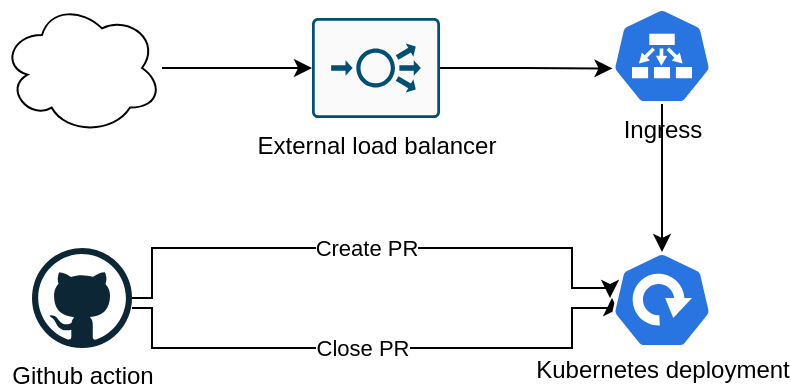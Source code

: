 <mxfile version="13.6.2" type="github">
  <diagram id="MgOxL-Xrrcb5obOeqDXg" name="Page-1">
    <mxGraphModel dx="2060" dy="1168" grid="1" gridSize="10" guides="1" tooltips="1" connect="1" arrows="1" fold="1" page="1" pageScale="1" pageWidth="850" pageHeight="1100" math="0" shadow="0">
      <root>
        <mxCell id="0" />
        <mxCell id="1" parent="0" />
        <mxCell id="H9q4kdetEX1xCtu5DDNv-1" style="edgeStyle=orthogonalEdgeStyle;rounded=0;orthogonalLoop=1;jettySize=auto;html=1;entryX=-0.02;entryY=0.479;entryDx=0;entryDy=0;entryPerimeter=0;exitX=1;exitY=0.5;exitDx=0;exitDy=0;exitPerimeter=0;" edge="1" parent="1" source="H9q4kdetEX1xCtu5DDNv-5" target="H9q4kdetEX1xCtu5DDNv-6">
          <mxGeometry relative="1" as="geometry">
            <mxPoint x="160" y="380" as="sourcePoint" />
            <Array as="points">
              <mxPoint x="120" y="395" />
              <mxPoint x="120" y="370" />
              <mxPoint x="330" y="370" />
              <mxPoint x="330" y="390" />
              <mxPoint x="349" y="390" />
            </Array>
          </mxGeometry>
        </mxCell>
        <mxCell id="H9q4kdetEX1xCtu5DDNv-2" value="Create PR" style="edgeLabel;html=1;align=center;verticalAlign=middle;resizable=0;points=[];" vertex="1" connectable="0" parent="H9q4kdetEX1xCtu5DDNv-1">
          <mxGeometry x="0.163" y="1" relative="1" as="geometry">
            <mxPoint x="-26.24" y="1" as="offset" />
          </mxGeometry>
        </mxCell>
        <mxCell id="H9q4kdetEX1xCtu5DDNv-3" style="edgeStyle=orthogonalEdgeStyle;rounded=0;orthogonalLoop=1;jettySize=auto;html=1;" edge="1" parent="1" source="H9q4kdetEX1xCtu5DDNv-5">
          <mxGeometry relative="1" as="geometry">
            <mxPoint x="350" y="395.0" as="targetPoint" />
            <mxPoint x="120" y="400" as="sourcePoint" />
            <Array as="points">
              <mxPoint x="120" y="400" />
              <mxPoint x="120" y="420" />
              <mxPoint x="330" y="420" />
              <mxPoint x="330" y="400" />
              <mxPoint x="350" y="400" />
            </Array>
          </mxGeometry>
        </mxCell>
        <mxCell id="H9q4kdetEX1xCtu5DDNv-4" value="Close PR" style="edgeLabel;html=1;align=center;verticalAlign=middle;resizable=0;points=[];" vertex="1" connectable="0" parent="H9q4kdetEX1xCtu5DDNv-3">
          <mxGeometry x="-0.132" y="1" relative="1" as="geometry">
            <mxPoint x="11.55" y="1" as="offset" />
          </mxGeometry>
        </mxCell>
        <mxCell id="H9q4kdetEX1xCtu5DDNv-5" value="Github action" style="dashed=0;outlineConnect=0;html=1;align=center;labelPosition=center;verticalLabelPosition=bottom;verticalAlign=top;shape=mxgraph.weblogos.github" vertex="1" parent="1">
          <mxGeometry x="60" y="370" width="50" height="50" as="geometry" />
        </mxCell>
        <mxCell id="H9q4kdetEX1xCtu5DDNv-6" value="Kubernetes deployment" style="html=1;dashed=0;whitespace=wrap;fillColor=#2875E2;strokeColor=#ffffff;points=[[0.005,0.63,0],[0.1,0.2,0],[0.9,0.2,0],[0.5,0,0],[0.995,0.63,0],[0.72,0.99,0],[0.5,1,0],[0.28,0.99,0]];shape=mxgraph.kubernetes.icon;prIcon=deploy;spacingTop=70;" vertex="1" parent="1">
          <mxGeometry x="350" y="372" width="50" height="48" as="geometry" />
        </mxCell>
        <mxCell id="H9q4kdetEX1xCtu5DDNv-7" style="edgeStyle=orthogonalEdgeStyle;rounded=0;orthogonalLoop=1;jettySize=auto;html=1;entryX=0.5;entryY=0;entryDx=0;entryDy=0;entryPerimeter=0;" edge="1" parent="1" source="H9q4kdetEX1xCtu5DDNv-8" target="H9q4kdetEX1xCtu5DDNv-6">
          <mxGeometry relative="1" as="geometry" />
        </mxCell>
        <mxCell id="H9q4kdetEX1xCtu5DDNv-8" value="&lt;p style=&quot;line-height: 150%&quot;&gt;Ingress&lt;/p&gt;" style="html=1;dashed=0;whitespace=wrap;fillColor=#2875E2;strokeColor=#ffffff;points=[[0.005,0.63,0],[0.1,0.2,0],[0.9,0.2,0],[0.5,0,0],[0.995,0.63,0],[0.72,0.99,0],[0.5,1,0],[0.28,0.99,0]];shape=mxgraph.kubernetes.icon;prIcon=ep;spacingTop=72;" vertex="1" parent="1">
          <mxGeometry x="350" y="250" width="50" height="48" as="geometry" />
        </mxCell>
        <mxCell id="H9q4kdetEX1xCtu5DDNv-9" style="edgeStyle=orthogonalEdgeStyle;rounded=0;orthogonalLoop=1;jettySize=auto;html=1;entryX=0.005;entryY=0.63;entryDx=0;entryDy=0;entryPerimeter=0;" edge="1" parent="1" source="H9q4kdetEX1xCtu5DDNv-10" target="H9q4kdetEX1xCtu5DDNv-8">
          <mxGeometry relative="1" as="geometry" />
        </mxCell>
        <mxCell id="H9q4kdetEX1xCtu5DDNv-10" value="&lt;div&gt;External load balancer&lt;/div&gt;" style="points=[[0.015,0.015,0],[0.985,0.015,0],[0.985,0.985,0],[0.015,0.985,0],[0.25,0,0],[0.5,0,0],[0.75,0,0],[1,0.25,0],[1,0.5,0],[1,0.75,0],[0.75,1,0],[0.5,1,0],[0.25,1,0],[0,0.75,0],[0,0.5,0],[0,0.25,0]];verticalLabelPosition=bottom;html=1;verticalAlign=top;aspect=fixed;align=center;pointerEvents=1;shape=mxgraph.cisco19.rect;prIcon=load_balancer;fillColor=#FAFAFA;strokeColor=#005073;" vertex="1" parent="1">
          <mxGeometry x="200" y="255" width="64" height="50" as="geometry" />
        </mxCell>
        <mxCell id="H9q4kdetEX1xCtu5DDNv-11" style="edgeStyle=orthogonalEdgeStyle;rounded=0;orthogonalLoop=1;jettySize=auto;html=1;entryX=0;entryY=0.5;entryDx=0;entryDy=0;entryPerimeter=0;" edge="1" parent="1" source="H9q4kdetEX1xCtu5DDNv-12" target="H9q4kdetEX1xCtu5DDNv-10">
          <mxGeometry relative="1" as="geometry" />
        </mxCell>
        <mxCell id="H9q4kdetEX1xCtu5DDNv-12" value="" style="ellipse;shape=cloud;whiteSpace=wrap;html=1;" vertex="1" parent="1">
          <mxGeometry x="45" y="247" width="80" height="66" as="geometry" />
        </mxCell>
      </root>
    </mxGraphModel>
  </diagram>
</mxfile>
